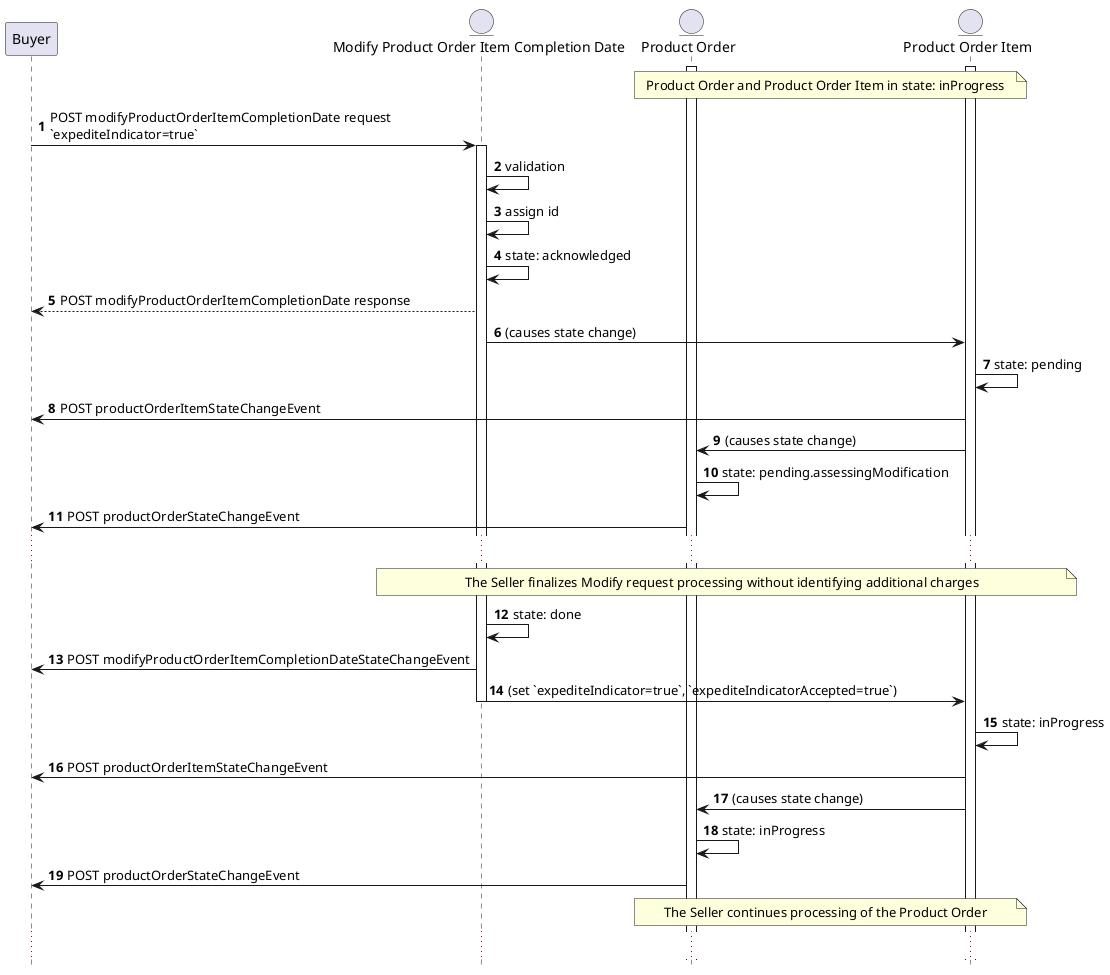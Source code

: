 @startuml

hide footbox

participant Buyer
entity "Modify Product Order Item Completion Date" as MPO
entity "Product Order" as PO
entity "Product Order Item" as POI

autonumber
activate PO
activate POI
note over PO, POI: Product Order and Product Order Item in state: inProgress
Buyer -> MPO : POST modifyProductOrderItemCompletionDate request\n`expediteIndicator=true`
activate MPO
MPO -> MPO: validation
MPO -> MPO: assign id
MPO -> MPO: state: acknowledged
MPO --> Buyer: POST modifyProductOrderItemCompletionDate response

MPO -> POI: (causes state change)
POI -> POI: state: pending
POI -> Buyer: POST productOrderItemStateChangeEvent

POI -> PO: (causes state change)
PO -> PO: state: pending.assessingModification
PO -> Buyer: POST productOrderStateChangeEvent

...
note over MPO, POI: The Seller finalizes Modify request processing without identifying additional charges
MPO -> MPO: state: done
MPO -> Buyer: POST modifyProductOrderItemCompletionDateStateChangeEvent
MPO -> POI: (set `expediteIndicator=true`, `expediteIndicatorAccepted=true`)
deactivate MPO

POI -> POI: state: inProgress
POI -> Buyer: POST productOrderItemStateChangeEvent
POI -> PO: (causes state change)
PO -> PO: state: inProgress
PO -> Buyer: POST productOrderStateChangeEvent

note over PO, POI: The Seller continues processing of the Product Order
...
@enduml